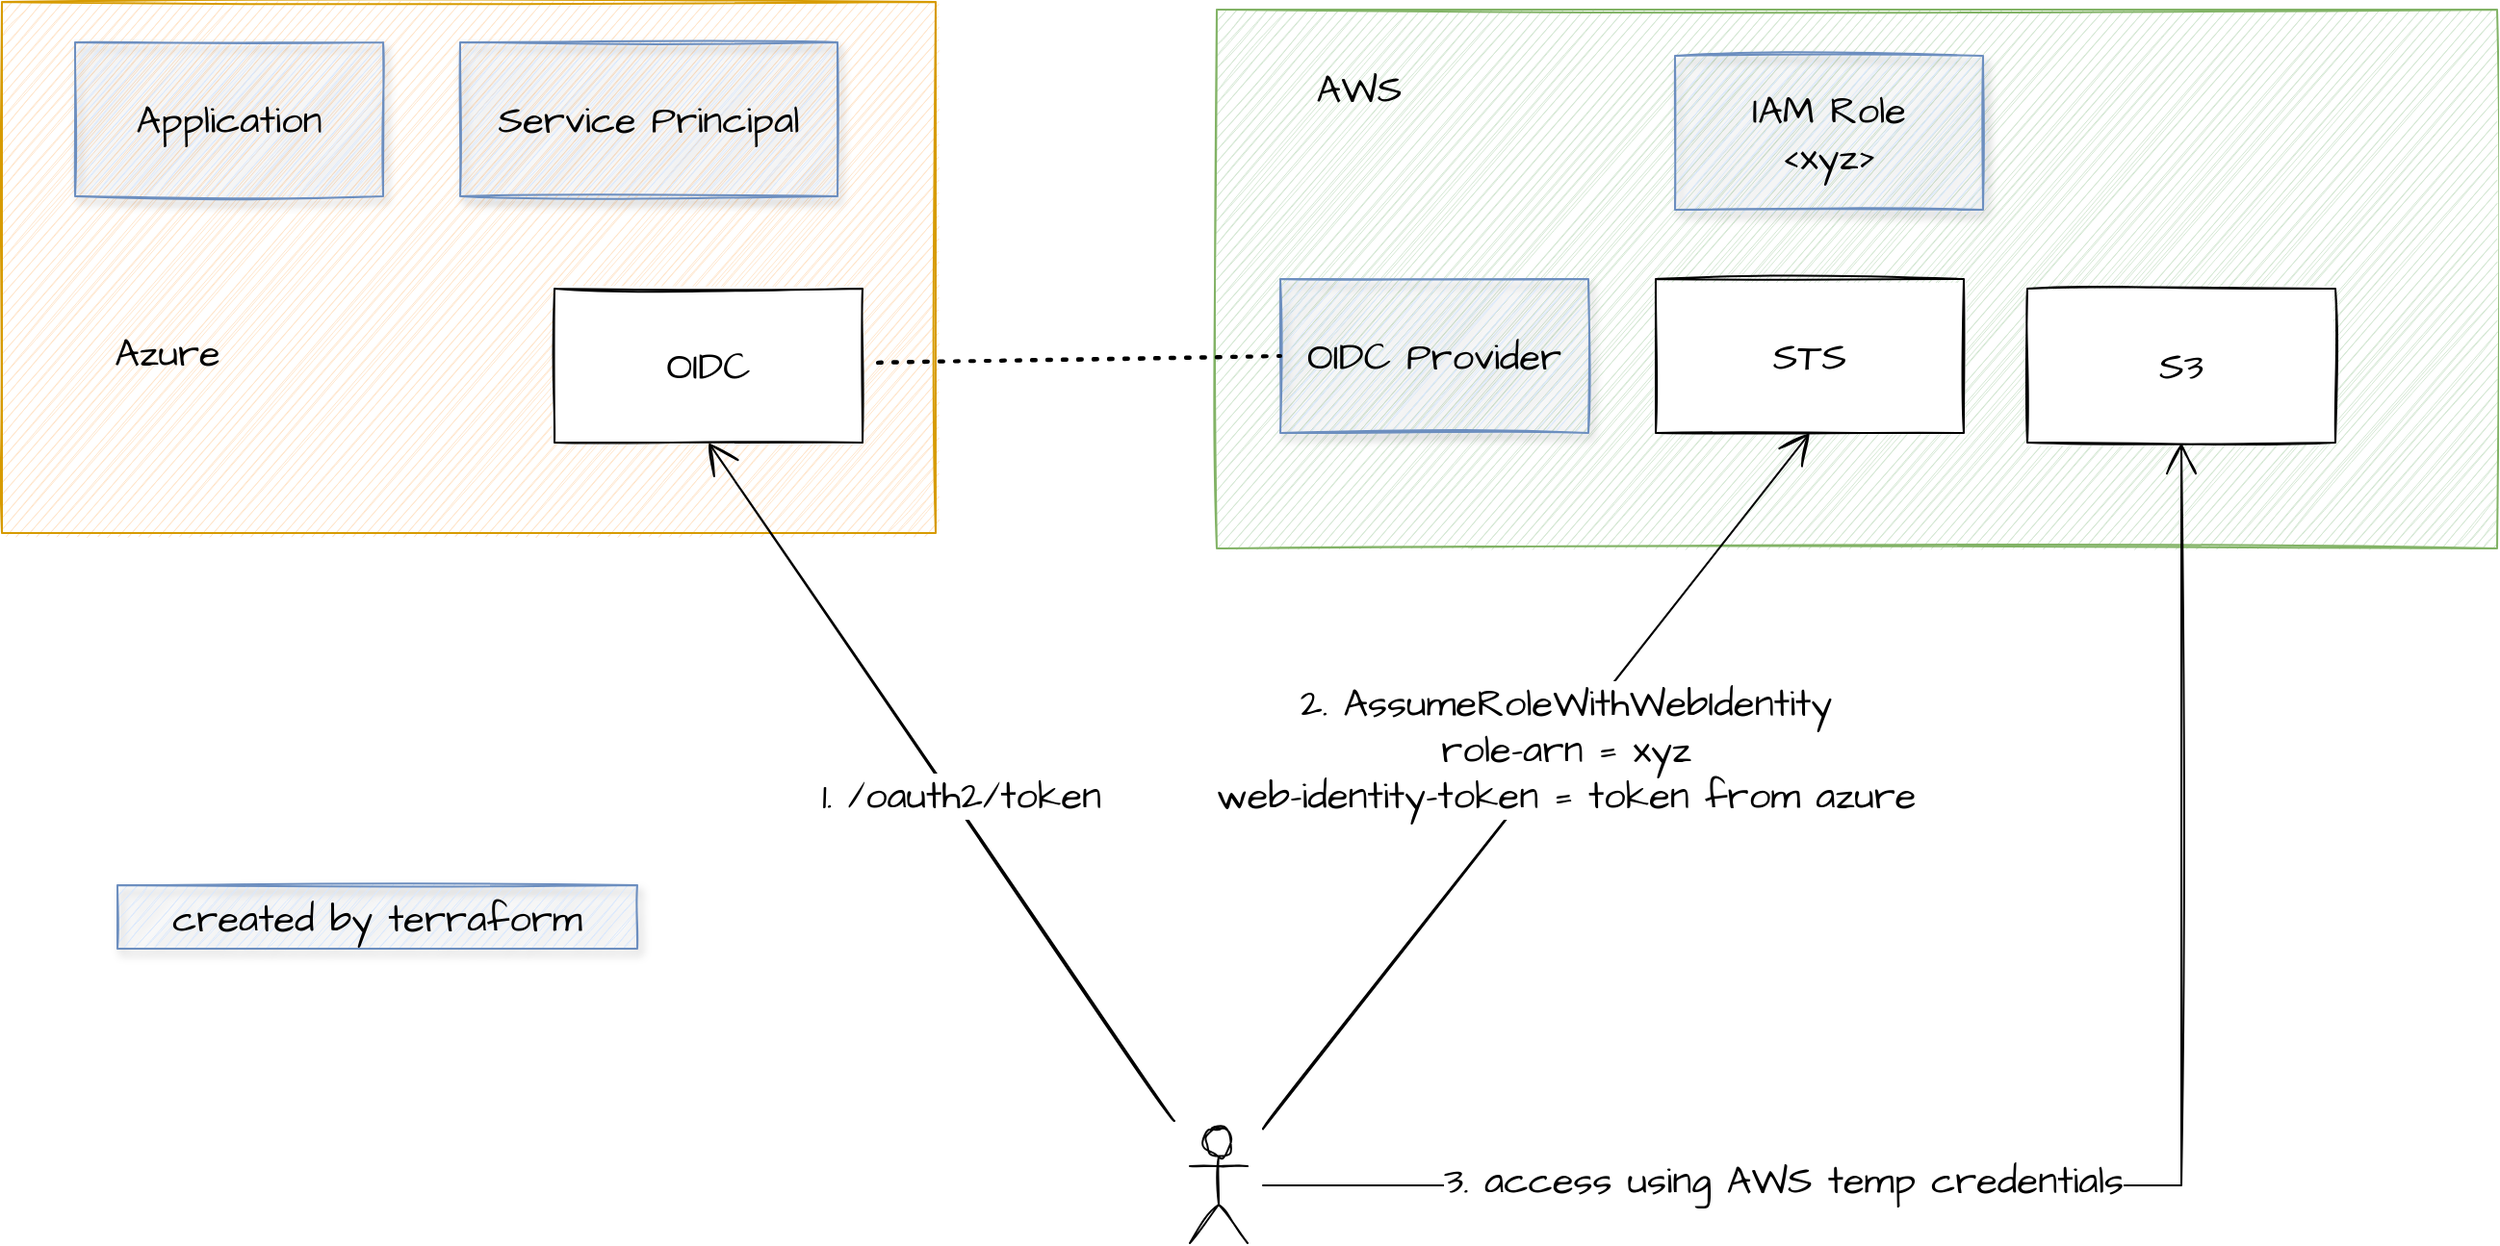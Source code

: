 <mxfile version="14.6.13" type="device"><diagram id="zvoJPta24tbvWUZRsqV7" name="Page-1"><mxGraphModel dx="1966" dy="1139" grid="0" gridSize="10" guides="1" tooltips="1" connect="1" arrows="1" fold="1" page="0" pageScale="1" pageWidth="827" pageHeight="1169" math="0" shadow="0"><root><mxCell id="0"/><mxCell id="1" parent="0"/><mxCell id="MjFvqLuTrjSw5umAxg8O-1" value="" style="rounded=0;whiteSpace=wrap;html=1;sketch=1;hachureGap=4;pointerEvents=0;fontFamily=Architects Daughter;fontSource=https%3A%2F%2Ffonts.googleapis.com%2Fcss%3Ffamily%3DArchitects%2BDaughter;fontSize=20;fillColor=#ffe6cc;strokeColor=#d79b00;" vertex="1" parent="1"><mxGeometry x="-228" y="62" width="485" height="276" as="geometry"/></mxCell><mxCell id="MjFvqLuTrjSw5umAxg8O-2" value="Application" style="rounded=0;whiteSpace=wrap;html=1;sketch=1;hachureGap=4;pointerEvents=0;fontFamily=Architects Daughter;fontSource=https%3A%2F%2Ffonts.googleapis.com%2Fcss%3Ffamily%3DArchitects%2BDaughter;fontSize=20;fillColor=#dae8fc;strokeColor=#6c8ebf;shadow=1;glass=0;fontStyle=0;" vertex="1" parent="1"><mxGeometry x="-190" y="83" width="160" height="80" as="geometry"/></mxCell><mxCell id="MjFvqLuTrjSw5umAxg8O-3" value="Service Principal" style="rounded=0;whiteSpace=wrap;html=1;sketch=1;hachureGap=4;pointerEvents=0;fontFamily=Architects Daughter;fontSource=https%3A%2F%2Ffonts.googleapis.com%2Fcss%3Ffamily%3DArchitects%2BDaughter;fontSize=20;fillColor=#dae8fc;strokeColor=#6c8ebf;shadow=1;glass=0;fontStyle=0;" vertex="1" parent="1"><mxGeometry x="10" y="83" width="196" height="80" as="geometry"/></mxCell><mxCell id="MjFvqLuTrjSw5umAxg8O-4" value="" style="rounded=0;whiteSpace=wrap;html=1;sketch=1;hachureGap=4;pointerEvents=0;fontFamily=Architects Daughter;fontSource=https%3A%2F%2Ffonts.googleapis.com%2Fcss%3Ffamily%3DArchitects%2BDaughter;fontSize=20;fillColor=#d5e8d4;strokeColor=#82b366;" vertex="1" parent="1"><mxGeometry x="403" y="66" width="665" height="280" as="geometry"/></mxCell><mxCell id="MjFvqLuTrjSw5umAxg8O-5" value="OIDC Provider" style="rounded=0;whiteSpace=wrap;html=1;sketch=1;hachureGap=4;pointerEvents=0;fontFamily=Architects Daughter;fontSource=https%3A%2F%2Ffonts.googleapis.com%2Fcss%3Ffamily%3DArchitects%2BDaughter;fontSize=20;fillColor=#dae8fc;strokeColor=#6c8ebf;shadow=1;glass=0;fontStyle=0;" vertex="1" parent="1"><mxGeometry x="436" y="206" width="160" height="80" as="geometry"/></mxCell><mxCell id="MjFvqLuTrjSw5umAxg8O-6" value="IAM Role&lt;br&gt;&amp;lt;xyz&amp;gt;" style="rounded=0;whiteSpace=wrap;html=1;sketch=1;hachureGap=4;pointerEvents=0;fontFamily=Architects Daughter;fontSource=https%3A%2F%2Ffonts.googleapis.com%2Fcss%3Ffamily%3DArchitects%2BDaughter;fontSize=20;fillColor=#dae8fc;strokeColor=#6c8ebf;shadow=1;glass=0;fontStyle=0;" vertex="1" parent="1"><mxGeometry x="641" y="90" width="160" height="80" as="geometry"/></mxCell><mxCell id="MjFvqLuTrjSw5umAxg8O-9" style="edgeStyle=none;curved=1;rounded=0;sketch=1;orthogonalLoop=1;jettySize=auto;html=1;entryX=0.5;entryY=1;entryDx=0;entryDy=0;fontFamily=Architects Daughter;fontSource=https%3A%2F%2Ffonts.googleapis.com%2Fcss%3Ffamily%3DArchitects%2BDaughter;fontSize=20;endArrow=open;startSize=14;endSize=14;sourcePerimeterSpacing=8;targetPerimeterSpacing=8;" edge="1" parent="1" source="MjFvqLuTrjSw5umAxg8O-7" target="MjFvqLuTrjSw5umAxg8O-8"><mxGeometry relative="1" as="geometry"/></mxCell><mxCell id="MjFvqLuTrjSw5umAxg8O-10" value="1. /oauth2/token" style="edgeLabel;html=1;align=center;verticalAlign=middle;resizable=0;points=[];fontSize=20;fontFamily=Architects Daughter;" vertex="1" connectable="0" parent="MjFvqLuTrjSw5umAxg8O-9"><mxGeometry x="-0.051" y="-4" relative="1" as="geometry"><mxPoint as="offset"/></mxGeometry></mxCell><mxCell id="MjFvqLuTrjSw5umAxg8O-14" style="edgeStyle=none;curved=1;rounded=0;sketch=1;orthogonalLoop=1;jettySize=auto;html=1;entryX=0.5;entryY=1;entryDx=0;entryDy=0;fontFamily=Architects Daughter;fontSource=https%3A%2F%2Ffonts.googleapis.com%2Fcss%3Ffamily%3DArchitects%2BDaughter;fontSize=20;endArrow=open;startSize=14;endSize=14;sourcePerimeterSpacing=8;targetPerimeterSpacing=8;" edge="1" parent="1" source="MjFvqLuTrjSw5umAxg8O-7" target="MjFvqLuTrjSw5umAxg8O-11"><mxGeometry relative="1" as="geometry"/></mxCell><mxCell id="MjFvqLuTrjSw5umAxg8O-15" value="2. AssumeRoleWithWebIdentity&lt;br&gt;role-arn = xyz&lt;br&gt;web-identity-token = token from azure" style="edgeLabel;html=1;align=center;verticalAlign=middle;resizable=0;points=[];fontSize=20;fontFamily=Architects Daughter;" vertex="1" connectable="0" parent="MjFvqLuTrjSw5umAxg8O-14"><mxGeometry x="0.098" y="-1" relative="1" as="geometry"><mxPoint as="offset"/></mxGeometry></mxCell><mxCell id="MjFvqLuTrjSw5umAxg8O-19" style="edgeStyle=orthogonalEdgeStyle;rounded=0;sketch=1;orthogonalLoop=1;jettySize=auto;html=1;entryX=0.5;entryY=1;entryDx=0;entryDy=0;fontFamily=Architects Daughter;fontSource=https%3A%2F%2Ffonts.googleapis.com%2Fcss%3Ffamily%3DArchitects%2BDaughter;fontSize=20;endArrow=open;startSize=14;endSize=14;sourcePerimeterSpacing=8;targetPerimeterSpacing=8;" edge="1" parent="1" source="MjFvqLuTrjSw5umAxg8O-7" target="MjFvqLuTrjSw5umAxg8O-16"><mxGeometry relative="1" as="geometry"/></mxCell><mxCell id="MjFvqLuTrjSw5umAxg8O-22" value="3. access using AWS temp credentials" style="edgeLabel;html=1;align=center;verticalAlign=middle;resizable=0;points=[];fontSize=20;fontFamily=Architects Daughter;fontColor=#000000;" vertex="1" connectable="0" parent="MjFvqLuTrjSw5umAxg8O-19"><mxGeometry x="-0.374" y="3" relative="1" as="geometry"><mxPoint as="offset"/></mxGeometry></mxCell><mxCell id="MjFvqLuTrjSw5umAxg8O-7" value="" style="shape=umlActor;verticalLabelPosition=bottom;verticalAlign=top;html=1;outlineConnect=0;sketch=1;hachureGap=4;pointerEvents=0;fontFamily=Architects Daughter;fontSource=https%3A%2F%2Ffonts.googleapis.com%2Fcss%3Ffamily%3DArchitects%2BDaughter;fontSize=20;" vertex="1" parent="1"><mxGeometry x="389" y="647" width="30" height="60" as="geometry"/></mxCell><mxCell id="MjFvqLuTrjSw5umAxg8O-8" value="OIDC" style="rounded=0;whiteSpace=wrap;html=1;sketch=1;hachureGap=4;pointerEvents=0;fontFamily=Architects Daughter;fontSource=https%3A%2F%2Ffonts.googleapis.com%2Fcss%3Ffamily%3DArchitects%2BDaughter;fontSize=20;" vertex="1" parent="1"><mxGeometry x="59" y="211" width="160" height="80" as="geometry"/></mxCell><mxCell id="MjFvqLuTrjSw5umAxg8O-11" value="STS" style="rounded=0;whiteSpace=wrap;html=1;sketch=1;hachureGap=4;pointerEvents=0;fontFamily=Architects Daughter;fontSource=https%3A%2F%2Ffonts.googleapis.com%2Fcss%3Ffamily%3DArchitects%2BDaughter;fontSize=20;" vertex="1" parent="1"><mxGeometry x="631" y="206" width="160" height="80" as="geometry"/></mxCell><mxCell id="MjFvqLuTrjSw5umAxg8O-16" value="S3" style="rounded=0;whiteSpace=wrap;html=1;sketch=1;hachureGap=4;pointerEvents=0;fontFamily=Architects Daughter;fontSource=https%3A%2F%2Ffonts.googleapis.com%2Fcss%3Ffamily%3DArchitects%2BDaughter;fontSize=20;" vertex="1" parent="1"><mxGeometry x="824" y="211" width="160" height="80" as="geometry"/></mxCell><mxCell id="MjFvqLuTrjSw5umAxg8O-17" value="" style="endArrow=none;dashed=1;html=1;dashPattern=1 3;strokeWidth=2;rounded=0;sketch=1;fontFamily=Architects Daughter;fontSource=https%3A%2F%2Ffonts.googleapis.com%2Fcss%3Ffamily%3DArchitects%2BDaughter;fontSize=20;startSize=14;endSize=14;sourcePerimeterSpacing=8;targetPerimeterSpacing=8;edgeStyle=none;curved=1;entryX=0;entryY=0.5;entryDx=0;entryDy=0;" edge="1" parent="1" source="MjFvqLuTrjSw5umAxg8O-8" target="MjFvqLuTrjSw5umAxg8O-5"><mxGeometry width="50" height="50" relative="1" as="geometry"><mxPoint x="175" y="415" as="sourcePoint"/><mxPoint x="225" y="365" as="targetPoint"/></mxGeometry></mxCell><mxCell id="MjFvqLuTrjSw5umAxg8O-20" value="Azure" style="text;html=1;strokeColor=none;fillColor=none;align=center;verticalAlign=middle;whiteSpace=wrap;rounded=0;sketch=1;hachureGap=4;pointerEvents=0;fontFamily=Architects Daughter;fontSource=https%3A%2F%2Ffonts.googleapis.com%2Fcss%3Ffamily%3DArchitects%2BDaughter;fontSize=20;shadow=1;glass=0;fontColor=#000000;" vertex="1" parent="1"><mxGeometry x="-162" y="234" width="40" height="20" as="geometry"/></mxCell><mxCell id="MjFvqLuTrjSw5umAxg8O-21" value="AWS" style="text;html=1;strokeColor=none;fillColor=none;align=center;verticalAlign=middle;whiteSpace=wrap;rounded=0;sketch=1;hachureGap=4;pointerEvents=0;fontFamily=Architects Daughter;fontSource=https%3A%2F%2Ffonts.googleapis.com%2Fcss%3Ffamily%3DArchitects%2BDaughter;fontSize=20;shadow=1;glass=0;fontColor=#000000;" vertex="1" parent="1"><mxGeometry x="457" y="97" width="40" height="20" as="geometry"/></mxCell><mxCell id="MjFvqLuTrjSw5umAxg8O-23" value="created by terraform" style="rounded=0;whiteSpace=wrap;html=1;sketch=1;hachureGap=4;pointerEvents=0;fontFamily=Architects Daughter;fontSource=https%3A%2F%2Ffonts.googleapis.com%2Fcss%3Ffamily%3DArchitects%2BDaughter;fontSize=20;fillColor=#dae8fc;strokeColor=#6c8ebf;shadow=1;glass=0;fontStyle=0;" vertex="1" parent="1"><mxGeometry x="-168" y="521" width="270" height="33" as="geometry"/></mxCell></root></mxGraphModel></diagram></mxfile>